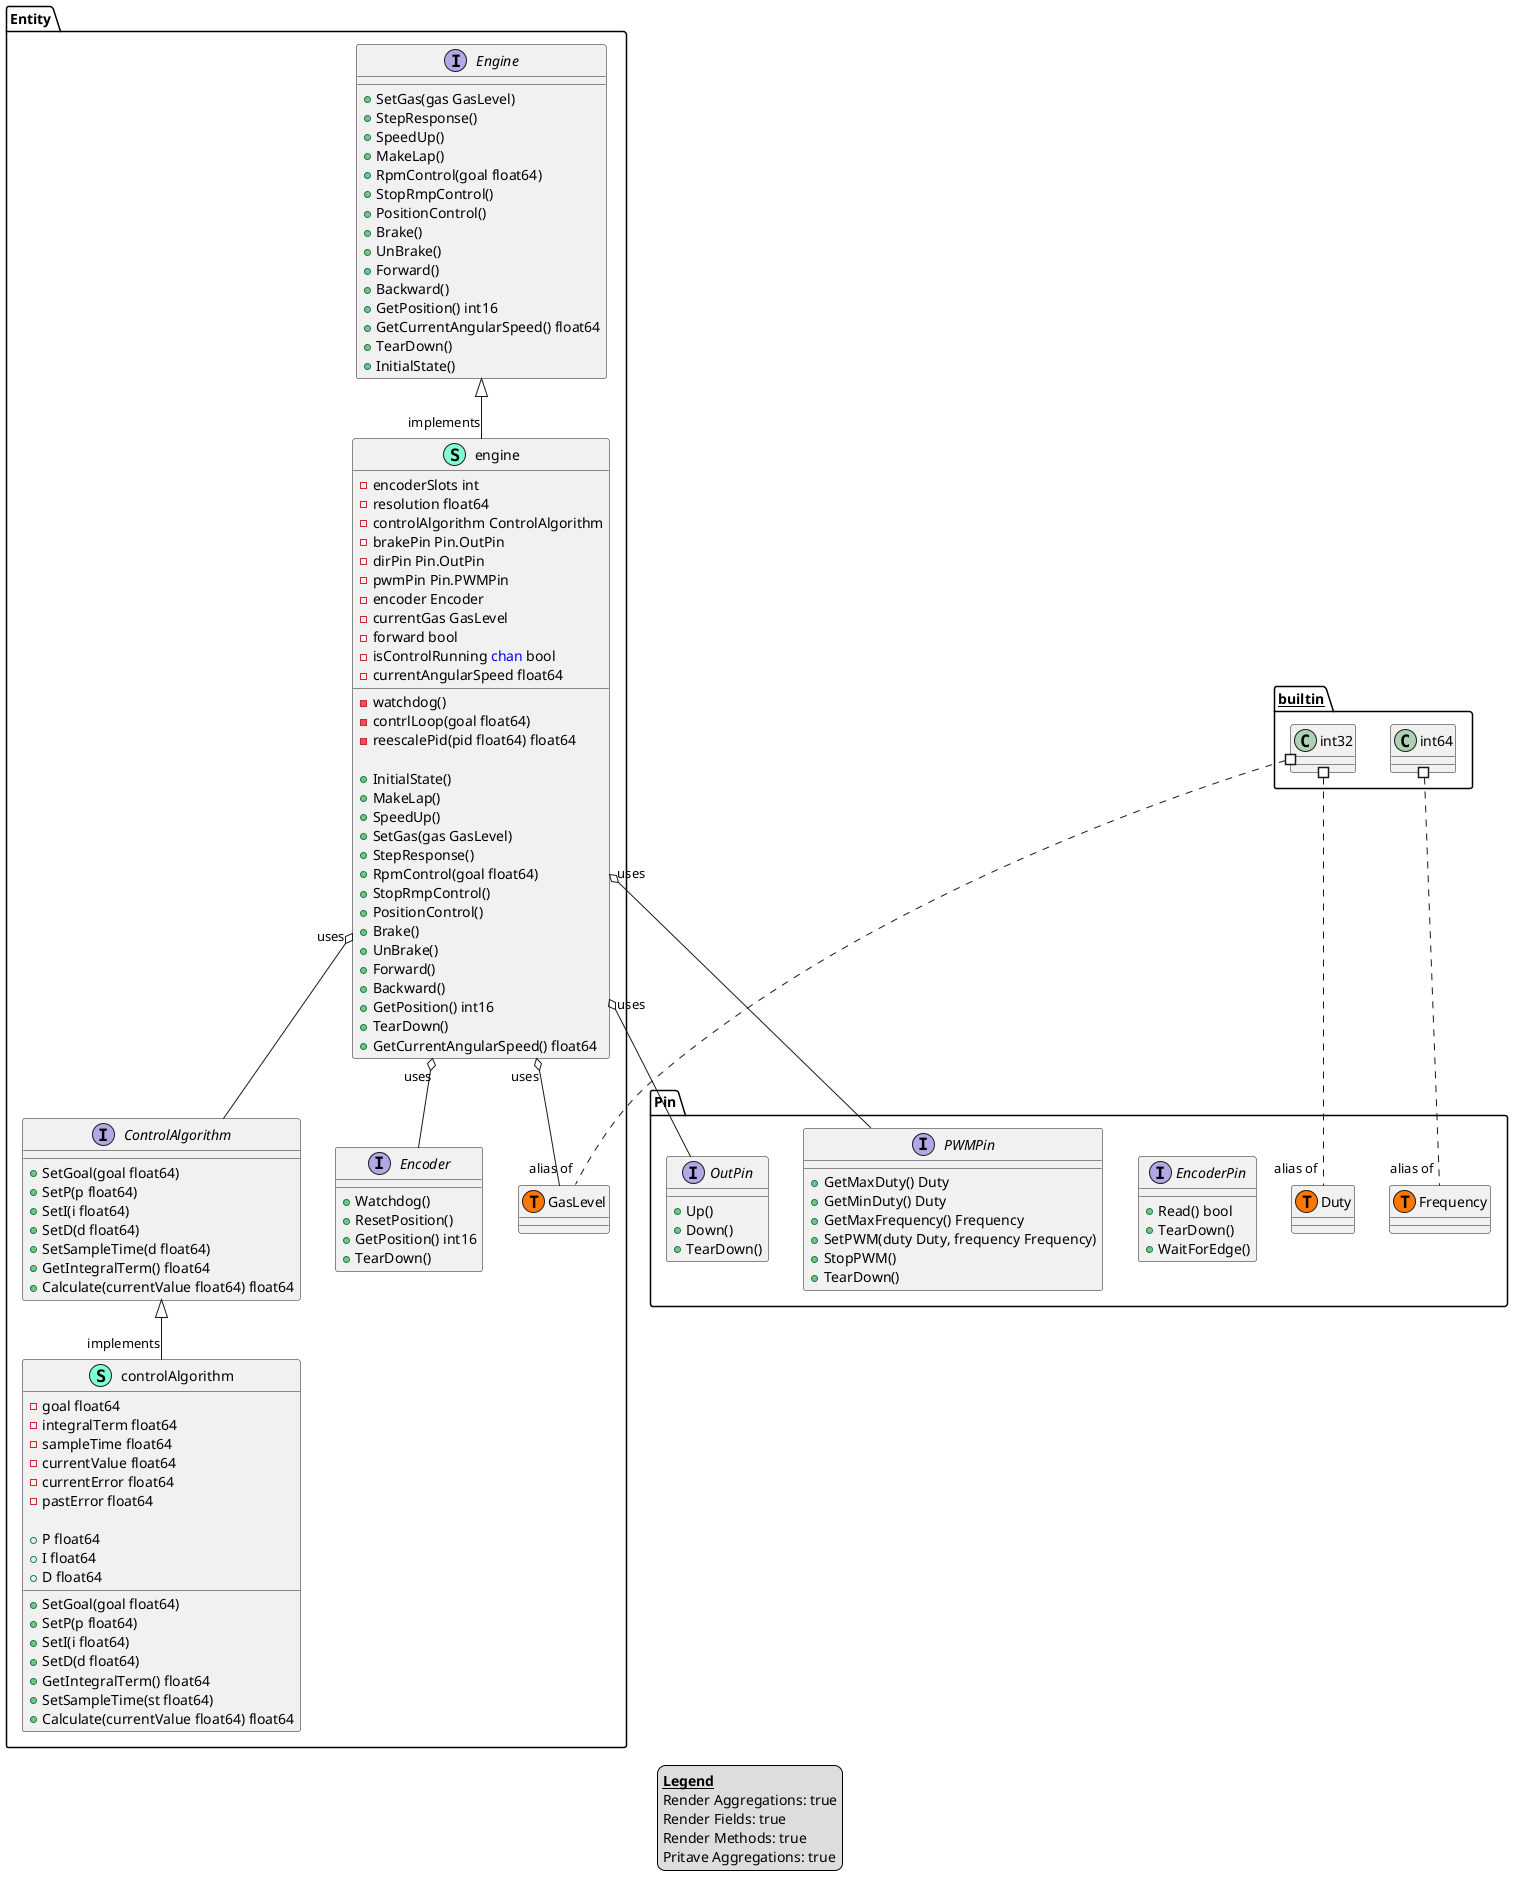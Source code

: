 @startuml
legend
<u><b>Legend</b></u>
Render Aggregations: true
Render Fields: true
Render Methods: true
Pritave Aggregations: true
end legend
namespace Entity {
    interface ControlAlgorithm  {
        + SetGoal(goal float64) 
        + SetP(p float64) 
        + SetI(i float64) 
        + SetD(d float64) 
        + SetSampleTime(d float64) 
        + GetIntegralTerm() float64
        + Calculate(currentValue float64) float64

    }
    interface Encoder  {
        + Watchdog() 
        + ResetPosition() 
        + GetPosition() int16
        + TearDown() 

    }
    interface Engine  {
        + SetGas(gas GasLevel) 
        + StepResponse() 
        + SpeedUp() 
        + MakeLap() 
        + RpmControl(goal float64) 
        + StopRmpControl() 
        + PositionControl() 
        + Brake() 
        + UnBrake() 
        + Forward() 
        + Backward() 
        + GetPosition() int16
        + GetCurrentAngularSpeed() float64
        + TearDown() 
        + InitialState() 

    }
    class Entity.GasLevel << (T, #FF7700) >>  {
    }
    class controlAlgorithm << (S,Aquamarine) >> {
        - goal float64
        - integralTerm float64
        - sampleTime float64
        - currentValue float64
        - currentError float64
        - pastError float64

        + P float64
        + I float64
        + D float64

        + SetGoal(goal float64) 
        + SetP(p float64) 
        + SetI(i float64) 
        + SetD(d float64) 
        + GetIntegralTerm() float64
        + SetSampleTime(st float64) 
        + Calculate(currentValue float64) float64

    }
    class engine << (S,Aquamarine) >> {
        - encoderSlots int
        - resolution float64
        - controlAlgorithm ControlAlgorithm
        - brakePin Pin.OutPin
        - dirPin Pin.OutPin
        - pwmPin Pin.PWMPin
        - encoder Encoder
        - currentGas GasLevel
        - forward bool
        - isControlRunning <font color=blue>chan</font> bool
        - currentAngularSpeed float64

        - watchdog() 
        - contrlLoop(goal float64) 
        - reescalePid(pid float64) float64

        + InitialState() 
        + MakeLap() 
        + SpeedUp() 
        + SetGas(gas GasLevel) 
        + StepResponse() 
        + RpmControl(goal float64) 
        + StopRmpControl() 
        + PositionControl() 
        + Brake() 
        + UnBrake() 
        + Forward() 
        + Backward() 
        + GetPosition() int16
        + TearDown() 
        + GetCurrentAngularSpeed() float64

    }
}

"Entity.ControlAlgorithm" <|-- "implements""Entity.controlAlgorithm"
"Entity.Engine" <|-- "implements""Entity.engine"

"Entity.engine""uses" o-- "Entity.ControlAlgorithm"
"Entity.engine""uses" o-- "Entity.Encoder"
"Entity.engine""uses" o-- "Entity.GasLevel"
"Entity.engine""uses" o-- "Pin.OutPin"
"Entity.engine""uses" o-- "Pin.PWMPin"

namespace Pin {
    interface EncoderPin  {
        + Read() bool
        + TearDown() 
        + WaitForEdge() 

    }
    interface OutPin  {
        + Up() 
        + Down() 
        + TearDown() 

    }
    interface PWMPin  {
        + GetMaxDuty() Duty
        + GetMinDuty() Duty
        + GetMaxFrequency() Frequency
        + SetPWM(duty Duty, frequency Frequency) 
        + StopPWM() 
        + TearDown() 

    }
    class Pin.Duty << (T, #FF7700) >>  {
    }
    class Pin.Frequency << (T, #FF7700) >>  {
    }
}



"__builtin__.int32" #.. "alias of""Entity.GasLevel"
"__builtin__.int32" #.. "alias of""Pin.Duty"
"__builtin__.int64" #.. "alias of""Pin.Frequency"
@enduml
